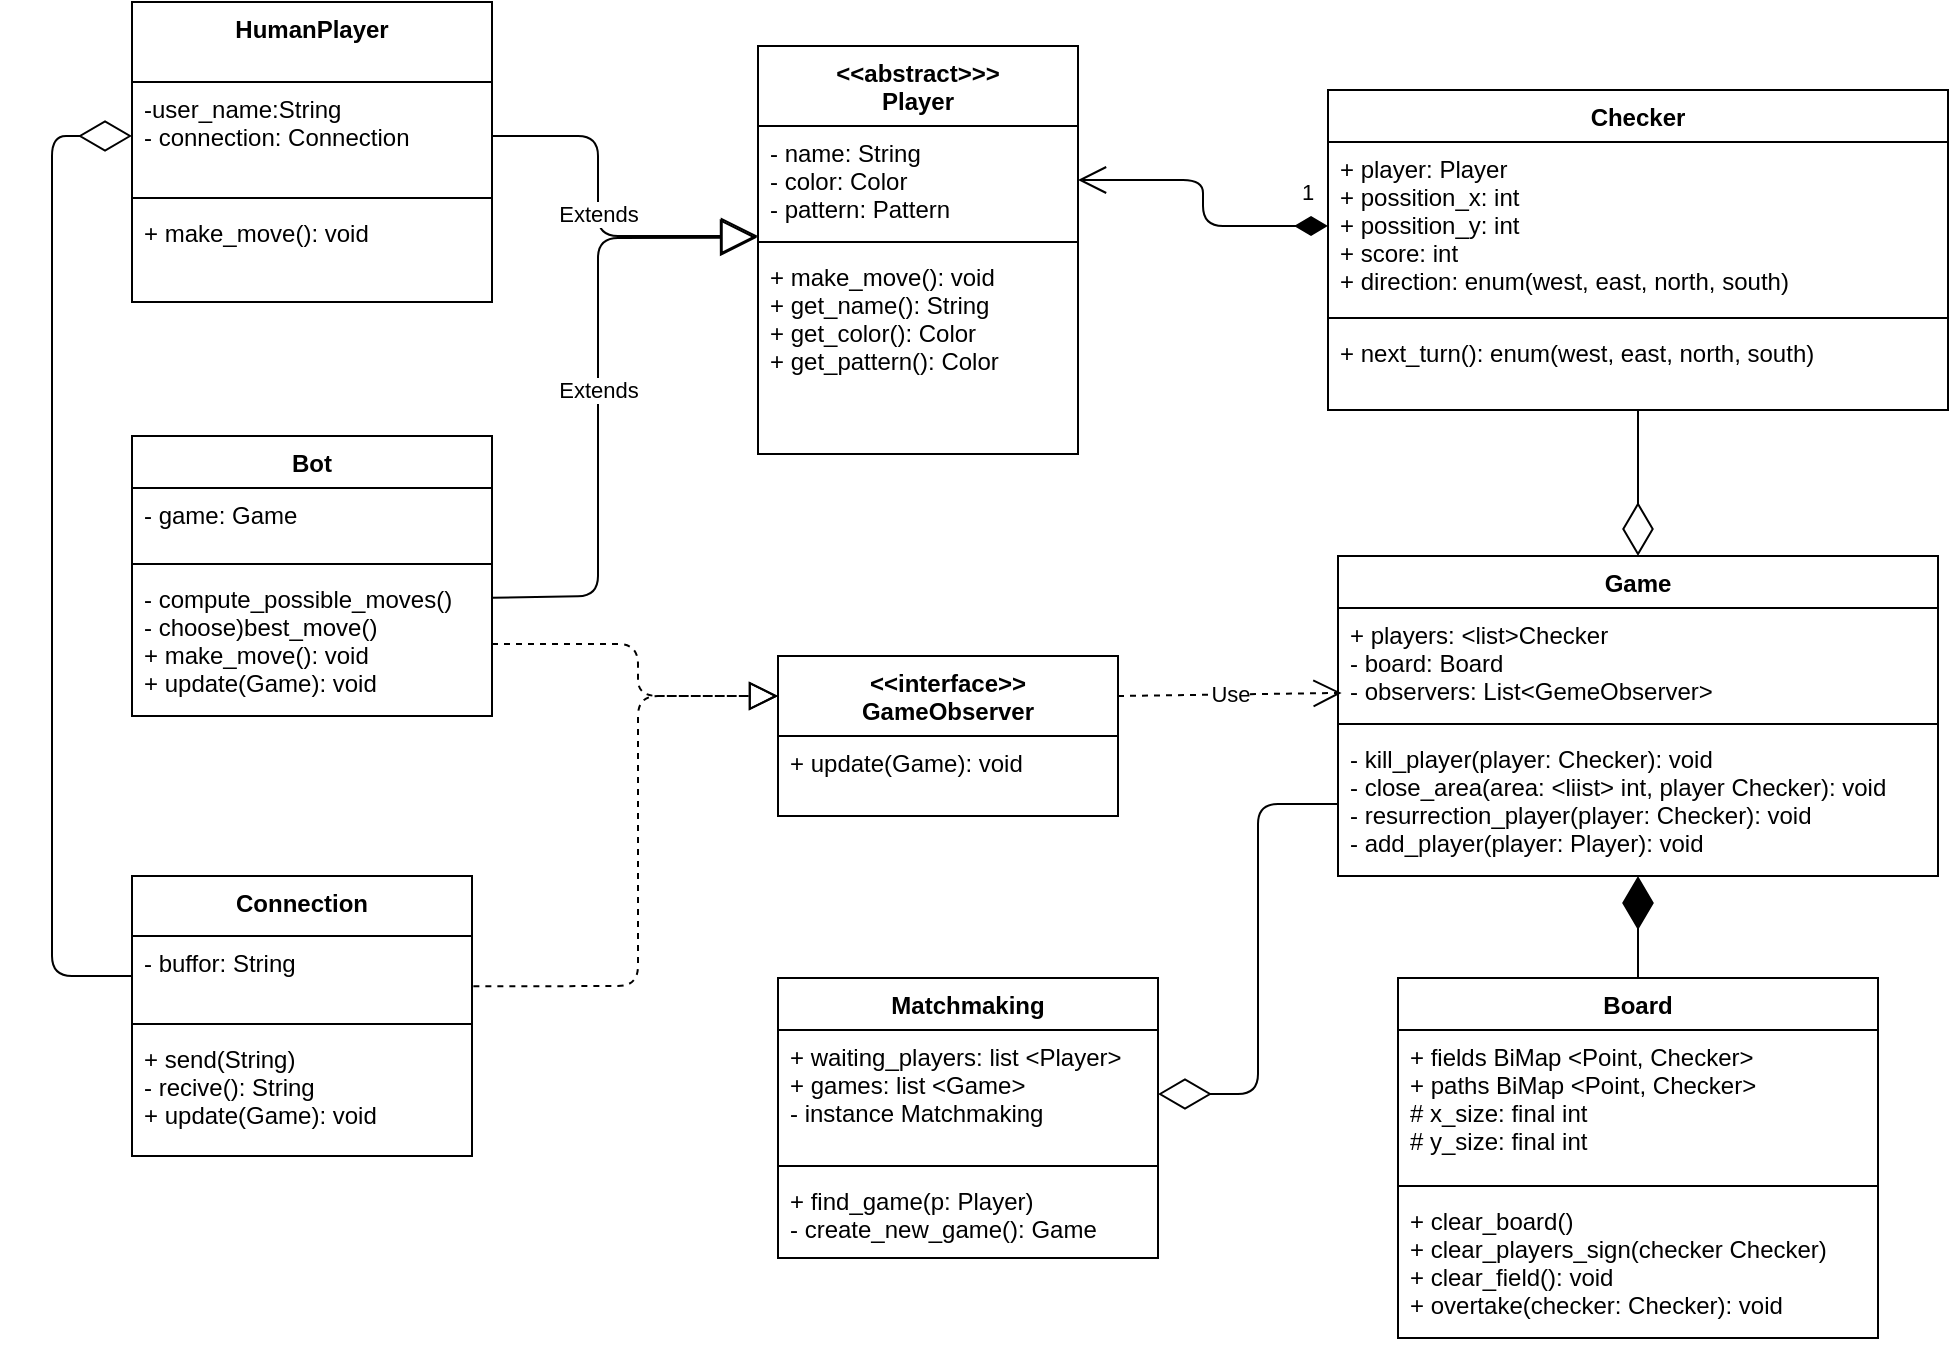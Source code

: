 <mxfile version="13.10.4" type="device"><diagram id="4PsS9FyQUDl6EpQvvgiI" name="Page-1"><mxGraphModel dx="2903" dy="1046" grid="1" gridSize="10" guides="1" tooltips="1" connect="1" arrows="1" fold="1" page="1" pageScale="1" pageWidth="827" pageHeight="1169" math="0" shadow="0"><root><mxCell id="0"/><mxCell id="1" parent="0"/><mxCell id="mpTIVsI6C-RBAign4wUf-9" value="Game" style="swimlane;fontStyle=1;align=center;verticalAlign=top;childLayout=stackLayout;horizontal=1;startSize=26;horizontalStack=0;resizeParent=1;resizeParentMax=0;resizeLast=0;collapsible=1;marginBottom=0;" parent="1" vertex="1"><mxGeometry x="-137" y="337" width="300" height="160" as="geometry"/></mxCell><mxCell id="mpTIVsI6C-RBAign4wUf-10" value="+ players: &lt;list&gt;Checker&#10;- board: Board&#10;- observers: List&lt;GemeObserver&gt;&#10;" style="text;strokeColor=none;fillColor=none;align=left;verticalAlign=top;spacingLeft=4;spacingRight=4;overflow=hidden;rotatable=0;points=[[0,0.5],[1,0.5]];portConstraint=eastwest;" parent="mpTIVsI6C-RBAign4wUf-9" vertex="1"><mxGeometry y="26" width="300" height="54" as="geometry"/></mxCell><mxCell id="mpTIVsI6C-RBAign4wUf-11" value="" style="line;strokeWidth=1;fillColor=none;align=left;verticalAlign=middle;spacingTop=-1;spacingLeft=3;spacingRight=3;rotatable=0;labelPosition=right;points=[];portConstraint=eastwest;" parent="mpTIVsI6C-RBAign4wUf-9" vertex="1"><mxGeometry y="80" width="300" height="8" as="geometry"/></mxCell><mxCell id="mpTIVsI6C-RBAign4wUf-12" value="- kill_player(player: Checker): void&#10;- close_area(area: &lt;liist&gt; int, player Checker): void&#10;- resurrection_player(player: Checker): void&#10;- add_player(player: Player): void&#10;&#10;" style="text;strokeColor=none;fillColor=none;align=left;verticalAlign=top;spacingLeft=4;spacingRight=4;overflow=hidden;rotatable=0;points=[[0,0.5],[1,0.5]];portConstraint=eastwest;" parent="mpTIVsI6C-RBAign4wUf-9" vertex="1"><mxGeometry y="88" width="300" height="72" as="geometry"/></mxCell><mxCell id="mpTIVsI6C-RBAign4wUf-13" value="Board" style="swimlane;fontStyle=1;align=center;verticalAlign=top;childLayout=stackLayout;horizontal=1;startSize=26;horizontalStack=0;resizeParent=1;resizeParentMax=0;resizeLast=0;collapsible=1;marginBottom=0;" parent="1" vertex="1"><mxGeometry x="-107" y="548" width="240" height="180" as="geometry"><mxRectangle x="827" y="870" width="70" height="26" as="alternateBounds"/></mxGeometry></mxCell><mxCell id="mpTIVsI6C-RBAign4wUf-14" value="+ fields BiMap &lt;Point, Checker&gt;&#10;+ paths BiMap &lt;Point, Checker&gt;&#10;# x_size: final int&#10;# y_size: final int&#10;" style="text;strokeColor=none;fillColor=none;align=left;verticalAlign=top;spacingLeft=4;spacingRight=4;overflow=hidden;rotatable=0;points=[[0,0.5],[1,0.5]];portConstraint=eastwest;" parent="mpTIVsI6C-RBAign4wUf-13" vertex="1"><mxGeometry y="26" width="240" height="74" as="geometry"/></mxCell><mxCell id="mpTIVsI6C-RBAign4wUf-15" value="" style="line;strokeWidth=1;fillColor=none;align=left;verticalAlign=middle;spacingTop=-1;spacingLeft=3;spacingRight=3;rotatable=0;labelPosition=right;points=[];portConstraint=eastwest;" parent="mpTIVsI6C-RBAign4wUf-13" vertex="1"><mxGeometry y="100" width="240" height="8" as="geometry"/></mxCell><mxCell id="mpTIVsI6C-RBAign4wUf-16" value="+ clear_board()&#10;+ clear_players_sign(checker Checker)&#10;+ clear_field(): void&#10;+ overtake(checker: Checker): void&#10;&#10;&#10;&#10;" style="text;strokeColor=none;fillColor=none;align=left;verticalAlign=top;spacingLeft=4;spacingRight=4;overflow=hidden;rotatable=0;points=[[0,0.5],[1,0.5]];portConstraint=eastwest;" parent="mpTIVsI6C-RBAign4wUf-13" vertex="1"><mxGeometry y="108" width="240" height="72" as="geometry"/></mxCell><mxCell id="mpTIVsI6C-RBAign4wUf-17" value="Checker" style="swimlane;fontStyle=1;align=center;verticalAlign=top;childLayout=stackLayout;horizontal=1;startSize=26;horizontalStack=0;resizeParent=1;resizeParentMax=0;resizeLast=0;collapsible=1;marginBottom=0;" parent="1" vertex="1"><mxGeometry x="-142" y="104" width="310" height="160" as="geometry"/></mxCell><mxCell id="mpTIVsI6C-RBAign4wUf-18" value="+ player: Player&#10;+ possition_x: int&#10;+ possition_y: int&#10;+ score: int&#10;+ direction: enum(west, east, north, south)&#10;&#10;&#10;enum(west, east, north, south)&#10;" style="text;strokeColor=none;fillColor=none;align=left;verticalAlign=top;spacingLeft=4;spacingRight=4;overflow=hidden;rotatable=0;points=[[0,0.5],[1,0.5]];portConstraint=eastwest;" parent="mpTIVsI6C-RBAign4wUf-17" vertex="1"><mxGeometry y="26" width="310" height="84" as="geometry"/></mxCell><mxCell id="mpTIVsI6C-RBAign4wUf-19" value="" style="line;strokeWidth=1;fillColor=none;align=left;verticalAlign=middle;spacingTop=-1;spacingLeft=3;spacingRight=3;rotatable=0;labelPosition=right;points=[];portConstraint=eastwest;" parent="mpTIVsI6C-RBAign4wUf-17" vertex="1"><mxGeometry y="110" width="310" height="8" as="geometry"/></mxCell><mxCell id="mpTIVsI6C-RBAign4wUf-20" value="+ next_turn(): enum(west, east, north, south)" style="text;strokeColor=none;fillColor=none;align=left;verticalAlign=top;spacingLeft=4;spacingRight=4;overflow=hidden;rotatable=0;points=[[0,0.5],[1,0.5]];portConstraint=eastwest;" parent="mpTIVsI6C-RBAign4wUf-17" vertex="1"><mxGeometry y="118" width="310" height="42" as="geometry"/></mxCell><mxCell id="mpTIVsI6C-RBAign4wUf-59" value="Matchmaking" style="swimlane;fontStyle=1;align=center;verticalAlign=top;childLayout=stackLayout;horizontal=1;startSize=26;horizontalStack=0;resizeParent=1;resizeParentMax=0;resizeLast=0;collapsible=1;marginBottom=0;" parent="1" vertex="1"><mxGeometry x="-417" y="548" width="190" height="140" as="geometry"/></mxCell><mxCell id="mpTIVsI6C-RBAign4wUf-60" value="+ waiting_players: list &lt;Player&gt;&#10;+ games: list &lt;Game&gt;&#10;- instance Matchmaking&#10;&#10;&#10;&#10;&#10;&#10;" style="text;strokeColor=none;fillColor=none;align=left;verticalAlign=top;spacingLeft=4;spacingRight=4;overflow=hidden;rotatable=0;points=[[0,0.5],[1,0.5]];portConstraint=eastwest;" parent="mpTIVsI6C-RBAign4wUf-59" vertex="1"><mxGeometry y="26" width="190" height="64" as="geometry"/></mxCell><mxCell id="mpTIVsI6C-RBAign4wUf-61" value="" style="line;strokeWidth=1;fillColor=none;align=left;verticalAlign=middle;spacingTop=-1;spacingLeft=3;spacingRight=3;rotatable=0;labelPosition=right;points=[];portConstraint=eastwest;" parent="mpTIVsI6C-RBAign4wUf-59" vertex="1"><mxGeometry y="90" width="190" height="8" as="geometry"/></mxCell><mxCell id="mpTIVsI6C-RBAign4wUf-62" value="+ find_game(p: Player)&#10;- create_new_game(): Game" style="text;strokeColor=none;fillColor=none;align=left;verticalAlign=top;spacingLeft=4;spacingRight=4;overflow=hidden;rotatable=0;points=[[0,0.5],[1,0.5]];portConstraint=eastwest;" parent="mpTIVsI6C-RBAign4wUf-59" vertex="1"><mxGeometry y="98" width="190" height="42" as="geometry"/></mxCell><mxCell id="mpTIVsI6C-RBAign4wUf-72" value="Bot" style="swimlane;fontStyle=1;align=center;verticalAlign=top;childLayout=stackLayout;horizontal=1;startSize=26;horizontalStack=0;resizeParent=1;resizeParentMax=0;resizeLast=0;collapsible=1;marginBottom=0;" parent="1" vertex="1"><mxGeometry x="-740" y="277" width="180" height="140" as="geometry"/></mxCell><mxCell id="mpTIVsI6C-RBAign4wUf-73" value="- game: Game" style="text;strokeColor=none;fillColor=none;align=left;verticalAlign=top;spacingLeft=4;spacingRight=4;overflow=hidden;rotatable=0;points=[[0,0.5],[1,0.5]];portConstraint=eastwest;" parent="mpTIVsI6C-RBAign4wUf-72" vertex="1"><mxGeometry y="26" width="180" height="34" as="geometry"/></mxCell><mxCell id="mpTIVsI6C-RBAign4wUf-74" value="" style="line;strokeWidth=1;fillColor=none;align=left;verticalAlign=middle;spacingTop=-1;spacingLeft=3;spacingRight=3;rotatable=0;labelPosition=right;points=[];portConstraint=eastwest;" parent="mpTIVsI6C-RBAign4wUf-72" vertex="1"><mxGeometry y="60" width="180" height="8" as="geometry"/></mxCell><mxCell id="mpTIVsI6C-RBAign4wUf-75" value="- compute_possible_moves()&#10;- choose)best_move()&#10;+ make_move(): void&#10;+ update(Game): void" style="text;strokeColor=none;fillColor=none;align=left;verticalAlign=top;spacingLeft=4;spacingRight=4;overflow=hidden;rotatable=0;points=[[0,0.5],[1,0.5]];portConstraint=eastwest;" parent="mpTIVsI6C-RBAign4wUf-72" vertex="1"><mxGeometry y="68" width="180" height="72" as="geometry"/></mxCell><mxCell id="mCJEy7lU5ZTfGmp98QRP-6" value="&lt;&lt;abstract&gt;&gt;&gt;&#10;Player" style="swimlane;fontStyle=1;align=center;verticalAlign=top;childLayout=stackLayout;horizontal=1;startSize=40;horizontalStack=0;resizeParent=1;resizeParentMax=0;resizeLast=0;collapsible=1;marginBottom=0;" parent="1" vertex="1"><mxGeometry x="-427" y="82" width="160" height="204" as="geometry"/></mxCell><mxCell id="mCJEy7lU5ZTfGmp98QRP-7" value="- name: String&#10;- color: Color&#10;- pattern: Pattern" style="text;strokeColor=none;fillColor=none;align=left;verticalAlign=top;spacingLeft=4;spacingRight=4;overflow=hidden;rotatable=0;points=[[0,0.5],[1,0.5]];portConstraint=eastwest;" parent="mCJEy7lU5ZTfGmp98QRP-6" vertex="1"><mxGeometry y="40" width="160" height="54" as="geometry"/></mxCell><mxCell id="mCJEy7lU5ZTfGmp98QRP-8" value="" style="line;strokeWidth=1;fillColor=none;align=left;verticalAlign=middle;spacingTop=-1;spacingLeft=3;spacingRight=3;rotatable=0;labelPosition=right;points=[];portConstraint=eastwest;" parent="mCJEy7lU5ZTfGmp98QRP-6" vertex="1"><mxGeometry y="94" width="160" height="8" as="geometry"/></mxCell><mxCell id="mCJEy7lU5ZTfGmp98QRP-9" value="+ make_move(): void&#10;+ get_name(): String&#10;+ get_color(): Color&#10;+ get_pattern(): Color" style="text;strokeColor=none;fillColor=none;align=left;verticalAlign=top;spacingLeft=4;spacingRight=4;overflow=hidden;rotatable=0;points=[[0,0.5],[1,0.5]];portConstraint=eastwest;" parent="mCJEy7lU5ZTfGmp98QRP-6" vertex="1"><mxGeometry y="102" width="160" height="102" as="geometry"/></mxCell><mxCell id="mCJEy7lU5ZTfGmp98QRP-10" value="HumanPlayer" style="swimlane;fontStyle=1;align=center;verticalAlign=top;childLayout=stackLayout;horizontal=1;startSize=40;horizontalStack=0;resizeParent=1;resizeParentMax=0;resizeLast=0;collapsible=1;marginBottom=0;" parent="1" vertex="1"><mxGeometry x="-740" y="60" width="180" height="150" as="geometry"/></mxCell><mxCell id="mCJEy7lU5ZTfGmp98QRP-11" value="-user_name:String&#10;- connection: Connection" style="text;strokeColor=none;fillColor=none;align=left;verticalAlign=top;spacingLeft=4;spacingRight=4;overflow=hidden;rotatable=0;points=[[0,0.5],[1,0.5]];portConstraint=eastwest;" parent="mCJEy7lU5ZTfGmp98QRP-10" vertex="1"><mxGeometry y="40" width="180" height="54" as="geometry"/></mxCell><mxCell id="mCJEy7lU5ZTfGmp98QRP-12" value="" style="line;strokeWidth=1;fillColor=none;align=left;verticalAlign=middle;spacingTop=-1;spacingLeft=3;spacingRight=3;rotatable=0;labelPosition=right;points=[];portConstraint=eastwest;" parent="mCJEy7lU5ZTfGmp98QRP-10" vertex="1"><mxGeometry y="94" width="180" height="8" as="geometry"/></mxCell><mxCell id="mCJEy7lU5ZTfGmp98QRP-13" value="+ make_move(): void" style="text;strokeColor=none;fillColor=none;align=left;verticalAlign=top;spacingLeft=4;spacingRight=4;overflow=hidden;rotatable=0;points=[[0,0.5],[1,0.5]];portConstraint=eastwest;" parent="mCJEy7lU5ZTfGmp98QRP-10" vertex="1"><mxGeometry y="102" width="180" height="48" as="geometry"/></mxCell><mxCell id="mCJEy7lU5ZTfGmp98QRP-14" value="Extends" style="endArrow=block;endSize=16;endFill=0;html=1;exitX=1;exitY=0.5;exitDx=0;exitDy=0;" parent="1" source="mCJEy7lU5ZTfGmp98QRP-11" edge="1"><mxGeometry width="160" relative="1" as="geometry"><mxPoint x="-967" y="-43" as="sourcePoint"/><mxPoint x="-427" y="177" as="targetPoint"/><Array as="points"><mxPoint x="-507" y="127"/><mxPoint x="-507" y="177"/></Array></mxGeometry></mxCell><mxCell id="mCJEy7lU5ZTfGmp98QRP-15" value="Extends" style="endArrow=block;endSize=16;endFill=0;html=1;exitX=1;exitY=0.179;exitDx=0;exitDy=0;exitPerimeter=0;entryX=-0.003;entryY=1.033;entryDx=0;entryDy=0;entryPerimeter=0;" parent="1" source="mpTIVsI6C-RBAign4wUf-75" target="mCJEy7lU5ZTfGmp98QRP-7" edge="1"><mxGeometry width="160" relative="1" as="geometry"><mxPoint x="-607" y="167" as="sourcePoint"/><mxPoint x="-437" y="178" as="targetPoint"/><Array as="points"><mxPoint x="-507" y="357"/><mxPoint x="-507" y="178"/></Array></mxGeometry></mxCell><mxCell id="mCJEy7lU5ZTfGmp98QRP-19" value="Connection" style="swimlane;fontStyle=1;align=center;verticalAlign=top;childLayout=stackLayout;horizontal=1;startSize=30;horizontalStack=0;resizeParent=1;resizeParentMax=0;resizeLast=0;collapsible=1;marginBottom=0;" parent="1" vertex="1"><mxGeometry x="-740" y="497" width="170" height="140" as="geometry"/></mxCell><mxCell id="mCJEy7lU5ZTfGmp98QRP-20" value="- buffor: String" style="text;strokeColor=none;fillColor=none;align=left;verticalAlign=top;spacingLeft=4;spacingRight=4;overflow=hidden;rotatable=0;points=[[0,0.5],[1,0.5]];portConstraint=eastwest;" parent="mCJEy7lU5ZTfGmp98QRP-19" vertex="1"><mxGeometry y="30" width="170" height="40" as="geometry"/></mxCell><mxCell id="mCJEy7lU5ZTfGmp98QRP-21" value="" style="line;strokeWidth=1;fillColor=none;align=left;verticalAlign=middle;spacingTop=-1;spacingLeft=3;spacingRight=3;rotatable=0;labelPosition=right;points=[];portConstraint=eastwest;" parent="mCJEy7lU5ZTfGmp98QRP-19" vertex="1"><mxGeometry y="70" width="170" height="8" as="geometry"/></mxCell><mxCell id="mCJEy7lU5ZTfGmp98QRP-22" value="+ send(String)&#10;- recive(): String&#10;+ update(Game): void" style="text;strokeColor=none;fillColor=none;align=left;verticalAlign=top;spacingLeft=4;spacingRight=4;overflow=hidden;rotatable=0;points=[[0,0.5],[1,0.5]];portConstraint=eastwest;" parent="mCJEy7lU5ZTfGmp98QRP-19" vertex="1"><mxGeometry y="78" width="170" height="62" as="geometry"/></mxCell><mxCell id="mCJEy7lU5ZTfGmp98QRP-26" value="Use" style="endArrow=open;endSize=12;dashed=1;html=1;exitX=1;exitY=0.25;exitDx=0;exitDy=0;entryX=0.006;entryY=0.786;entryDx=0;entryDy=0;entryPerimeter=0;" parent="1" target="mpTIVsI6C-RBAign4wUf-10" edge="1" source="mCJEy7lU5ZTfGmp98QRP-27"><mxGeometry width="160" relative="1" as="geometry"><mxPoint x="-121.3" y="414.024" as="sourcePoint"/><mxPoint x="63" y="507" as="targetPoint"/></mxGeometry></mxCell><mxCell id="mCJEy7lU5ZTfGmp98QRP-27" value="&lt;&lt;interface&gt;&gt;&#10;GameObserver" style="swimlane;fontStyle=1;align=center;verticalAlign=top;childLayout=stackLayout;horizontal=1;startSize=40;horizontalStack=0;resizeParent=1;resizeParentMax=0;resizeLast=0;collapsible=1;marginBottom=0;" parent="1" vertex="1"><mxGeometry x="-417" y="387" width="170" height="80" as="geometry"/></mxCell><mxCell id="mCJEy7lU5ZTfGmp98QRP-30" value="+ update(Game): void" style="text;strokeColor=none;fillColor=none;align=left;verticalAlign=top;spacingLeft=4;spacingRight=4;overflow=hidden;rotatable=0;points=[[0,0.5],[1,0.5]];portConstraint=eastwest;" parent="mCJEy7lU5ZTfGmp98QRP-27" vertex="1"><mxGeometry y="40" width="170" height="40" as="geometry"/></mxCell><mxCell id="mCJEy7lU5ZTfGmp98QRP-34" value="" style="endArrow=block;dashed=1;endFill=0;endSize=12;html=1;exitX=1;exitY=0.5;exitDx=0;exitDy=0;entryX=0;entryY=0.25;entryDx=0;entryDy=0;" parent="1" source="mpTIVsI6C-RBAign4wUf-75" target="mCJEy7lU5ZTfGmp98QRP-27" edge="1"><mxGeometry width="160" relative="1" as="geometry"><mxPoint x="-417" y="397" as="sourcePoint"/><mxPoint x="-427" y="384" as="targetPoint"/><Array as="points"><mxPoint x="-487" y="381"/><mxPoint x="-487" y="407"/></Array></mxGeometry></mxCell><mxCell id="mCJEy7lU5ZTfGmp98QRP-36" value="" style="endArrow=block;dashed=1;endFill=0;endSize=12;html=1;exitX=1.004;exitY=0.629;exitDx=0;exitDy=0;entryX=0;entryY=0.25;entryDx=0;entryDy=0;exitPerimeter=0;" parent="1" source="mCJEy7lU5ZTfGmp98QRP-20" target="mCJEy7lU5ZTfGmp98QRP-27" edge="1"><mxGeometry width="160" relative="1" as="geometry"><mxPoint x="-417" y="397" as="sourcePoint"/><mxPoint x="-257" y="397" as="targetPoint"/><Array as="points"><mxPoint x="-487" y="552"/><mxPoint x="-487" y="407"/></Array></mxGeometry></mxCell><mxCell id="DOxCWVccddngCtCAjVvg-1" value="1" style="endArrow=open;html=1;endSize=12;startArrow=diamondThin;startSize=14;startFill=1;edgeStyle=orthogonalEdgeStyle;align=left;verticalAlign=bottom;exitX=0;exitY=0.5;exitDx=0;exitDy=0;entryX=1;entryY=0.5;entryDx=0;entryDy=0;" parent="1" source="mpTIVsI6C-RBAign4wUf-18" target="mCJEy7lU5ZTfGmp98QRP-7" edge="1"><mxGeometry x="-0.796" y="-8" relative="1" as="geometry"><mxPoint x="3" y="207" as="sourcePoint"/><mxPoint x="163" y="207" as="targetPoint"/><mxPoint as="offset"/></mxGeometry></mxCell><mxCell id="DOxCWVccddngCtCAjVvg-6" value="" style="endArrow=diamondThin;endFill=0;endSize=24;html=1;entryX=0.5;entryY=0;entryDx=0;entryDy=0;" parent="1" source="mpTIVsI6C-RBAign4wUf-20" target="mpTIVsI6C-RBAign4wUf-9" edge="1"><mxGeometry width="160" relative="1" as="geometry"><mxPoint x="193" y="270" as="sourcePoint"/><mxPoint x="163" y="207" as="targetPoint"/></mxGeometry></mxCell><mxCell id="DOxCWVccddngCtCAjVvg-8" value="" style="endArrow=diamondThin;endFill=1;endSize=24;html=1;exitX=0.5;exitY=0;exitDx=0;exitDy=0;" parent="1" source="mpTIVsI6C-RBAign4wUf-13" target="mpTIVsI6C-RBAign4wUf-12" edge="1"><mxGeometry width="160" relative="1" as="geometry"><mxPoint x="163" y="510" as="sourcePoint"/><mxPoint x="283" y="560" as="targetPoint"/></mxGeometry></mxCell><mxCell id="DOxCWVccddngCtCAjVvg-9" value="" style="endArrow=diamondThin;endFill=0;endSize=24;html=1;entryX=1;entryY=0.5;entryDx=0;entryDy=0;exitX=0;exitY=0.5;exitDx=0;exitDy=0;" parent="1" source="mpTIVsI6C-RBAign4wUf-12" target="mpTIVsI6C-RBAign4wUf-60" edge="1"><mxGeometry width="160" relative="1" as="geometry"><mxPoint x="3" y="607" as="sourcePoint"/><mxPoint x="163" y="607" as="targetPoint"/><Array as="points"><mxPoint x="-177" y="461"/><mxPoint x="-177" y="606"/></Array></mxGeometry></mxCell><mxCell id="DOxCWVccddngCtCAjVvg-10" value="" style="endArrow=diamondThin;endFill=0;endSize=24;html=1;entryX=0;entryY=0.5;entryDx=0;entryDy=0;exitX=0;exitY=0.5;exitDx=0;exitDy=0;" parent="1" source="mCJEy7lU5ZTfGmp98QRP-20" target="mCJEy7lU5ZTfGmp98QRP-11" edge="1"><mxGeometry width="160" relative="1" as="geometry"><mxPoint x="-900" y="134.5" as="sourcePoint"/><mxPoint x="-790" y="97" as="targetPoint"/><Array as="points"><mxPoint x="-780" y="547"/><mxPoint x="-780" y="127"/></Array></mxGeometry></mxCell></root></mxGraphModel></diagram></mxfile>
